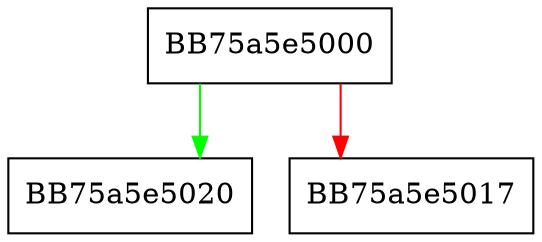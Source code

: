 digraph mp_lua_api_GetMachineGUID {
  node [shape="box"];
  graph [splines=ortho];
  BB75a5e5000 -> BB75a5e5020 [color="green"];
  BB75a5e5000 -> BB75a5e5017 [color="red"];
}